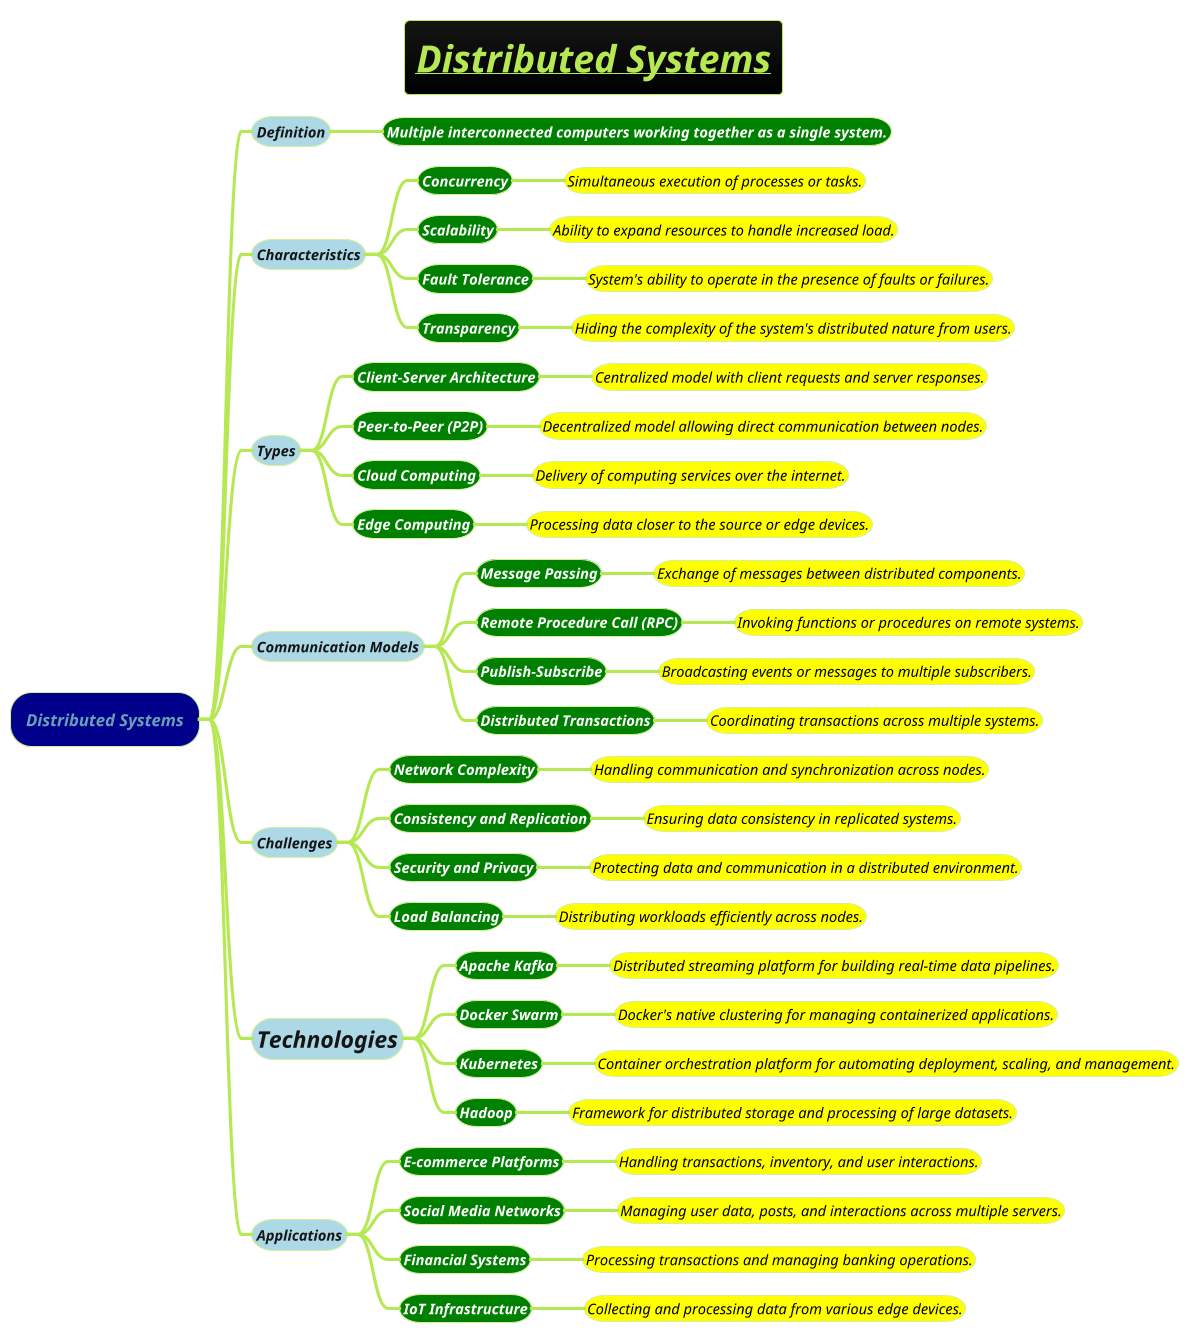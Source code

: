 @startmindmap
title =<i><b><u>Distributed Systems
!theme hacker

*[#darkblue] <i>Distributed Systems
**[#lightblue] <i><color #blac><size:14>Definition
***[#green] <b><i><color #white><size:14>Multiple interconnected computers working together as a single system.
**[#lightblue] <i><color #blac><size:14>Characteristics
***[#green] <b><i><color #white><size:14>Concurrency
****[#yellow] <i><color #black><size:14>Simultaneous execution of processes or tasks.
***[#green] <b><i><color #white><size:14>Scalability
****[#yellow] <i><color #black><size:14>Ability to expand resources to handle increased load.
***[#green] <b><i><color #white><size:14>Fault Tolerance
****[#yellow] <i><color #black><size:14>System's ability to operate in the presence of faults or failures.
***[#green] <b><i><color #white><size:14>Transparency
****[#yellow] <i><color #black><size:14>Hiding the complexity of the system's distributed nature from users.
**[#lightblue] <i><color #blac><size:14>Types
***[#green] <b><i><color #white><size:14>Client-Server Architecture
****[#yellow] <i><color #black><size:14>Centralized model with client requests and server responses.
***[#green] <b><i><color #white><size:14>Peer-to-Peer (P2P)
****[#yellow] <i><color #black><size:14>Decentralized model allowing direct communication between nodes.
***[#green] <b><i><color #white><size:14>Cloud Computing
****[#yellow] <i><color #black><size:14>Delivery of computing services over the internet.
***[#green] <b><i><color #white><size:14>Edge Computing
****[#yellow] <i><color #black><size:14>Processing data closer to the source or edge devices.
**[#lightblue] <i><color #blac><size:14>Communication Models
***[#green] <b><i><color #white><size:14>Message Passing
****[#yellow] <i><color #black><size:14>Exchange of messages between distributed components.
***[#green] <b><i><color #white><size:14>Remote Procedure Call (RPC)
****[#yellow] <i><color #black><size:14>Invoking functions or procedures on remote systems.
***[#green] <b><i><color #white><size:14>Publish-Subscribe
****[#yellow] <i><color #black><size:14>Broadcasting events or messages to multiple subscribers.
***[#green] <b><i><color #white><size:14>Distributed Transactions
****[#yellow] <i><color #black><size:14>Coordinating transactions across multiple systems.
**[#lightblue] <i><color #blac><size:14>Challenges
***[#green] <b><i><color #white><size:14>Network Complexity
****[#yellow] <i><color #black><size:14>Handling communication and synchronization across nodes.
***[#green] <b><i><color #white><size:14>Consistency and Replication
****[#yellow] <i><color #black><size:14>Ensuring data consistency in replicated systems.
***[#green] <b><i><color #white><size:14>Security and Privacy
****[#yellow] <i><color #black><size:14>Protecting data and communication in a distributed environment.
***[#green] <b><i><color #white><size:14>Load Balancing
****[#yellow] <i><color #black><size:14>Distributing workloads efficiently across nodes.
**[#lightblue] <i><color #blac><size:22>Technologies
***[#green] <b><i><color #white><size:14>Apache Kafka
****[#yellow] <i><color #black><size:14>Distributed streaming platform for building real-time data pipelines.
***[#green] <b><i><color #white><size:14>Docker Swarm
****[#yellow] <i><color #black><size:14>Docker's native clustering for managing containerized applications.
***[#green] <b><i><color #white><size:14>Kubernetes
****[#yellow] <i><color #black><size:14>Container orchestration platform for automating deployment, scaling, and management.
***[#green] <b><i><color #white><size:14>Hadoop
****[#yellow] <i><color #black><size:14>Framework for distributed storage and processing of large datasets.
**[#lightblue] <i><color #blac><size:14>Applications
***[#green] <b><i><color #white><size:14>E-commerce Platforms
****[#yellow] <i><color #black><size:14>Handling transactions, inventory, and user interactions.
***[#green] <b><i><color #white><size:14>Social Media Networks
****[#yellow] <i><color #black><size:14>Managing user data, posts, and interactions across multiple servers.
***[#green] <b><i><color #white><size:14>Financial Systems
****[#yellow] <i><color #black><size:14>Processing transactions and managing banking operations.
***[#green] <b><i><color #white><size:14>IoT Infrastructure
****[#yellow] <i><color #black><size:14>Collecting and processing data from various edge devices.

@endmindmap

